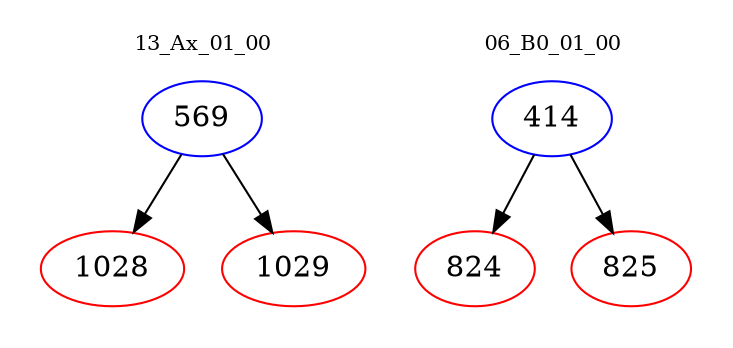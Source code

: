 digraph{
subgraph cluster_0 {
color = white
label = "13_Ax_01_00";
fontsize=10;
T0_569 [label="569", color="blue"]
T0_569 -> T0_1028 [color="black"]
T0_1028 [label="1028", color="red"]
T0_569 -> T0_1029 [color="black"]
T0_1029 [label="1029", color="red"]
}
subgraph cluster_1 {
color = white
label = "06_B0_01_00";
fontsize=10;
T1_414 [label="414", color="blue"]
T1_414 -> T1_824 [color="black"]
T1_824 [label="824", color="red"]
T1_414 -> T1_825 [color="black"]
T1_825 [label="825", color="red"]
}
}
